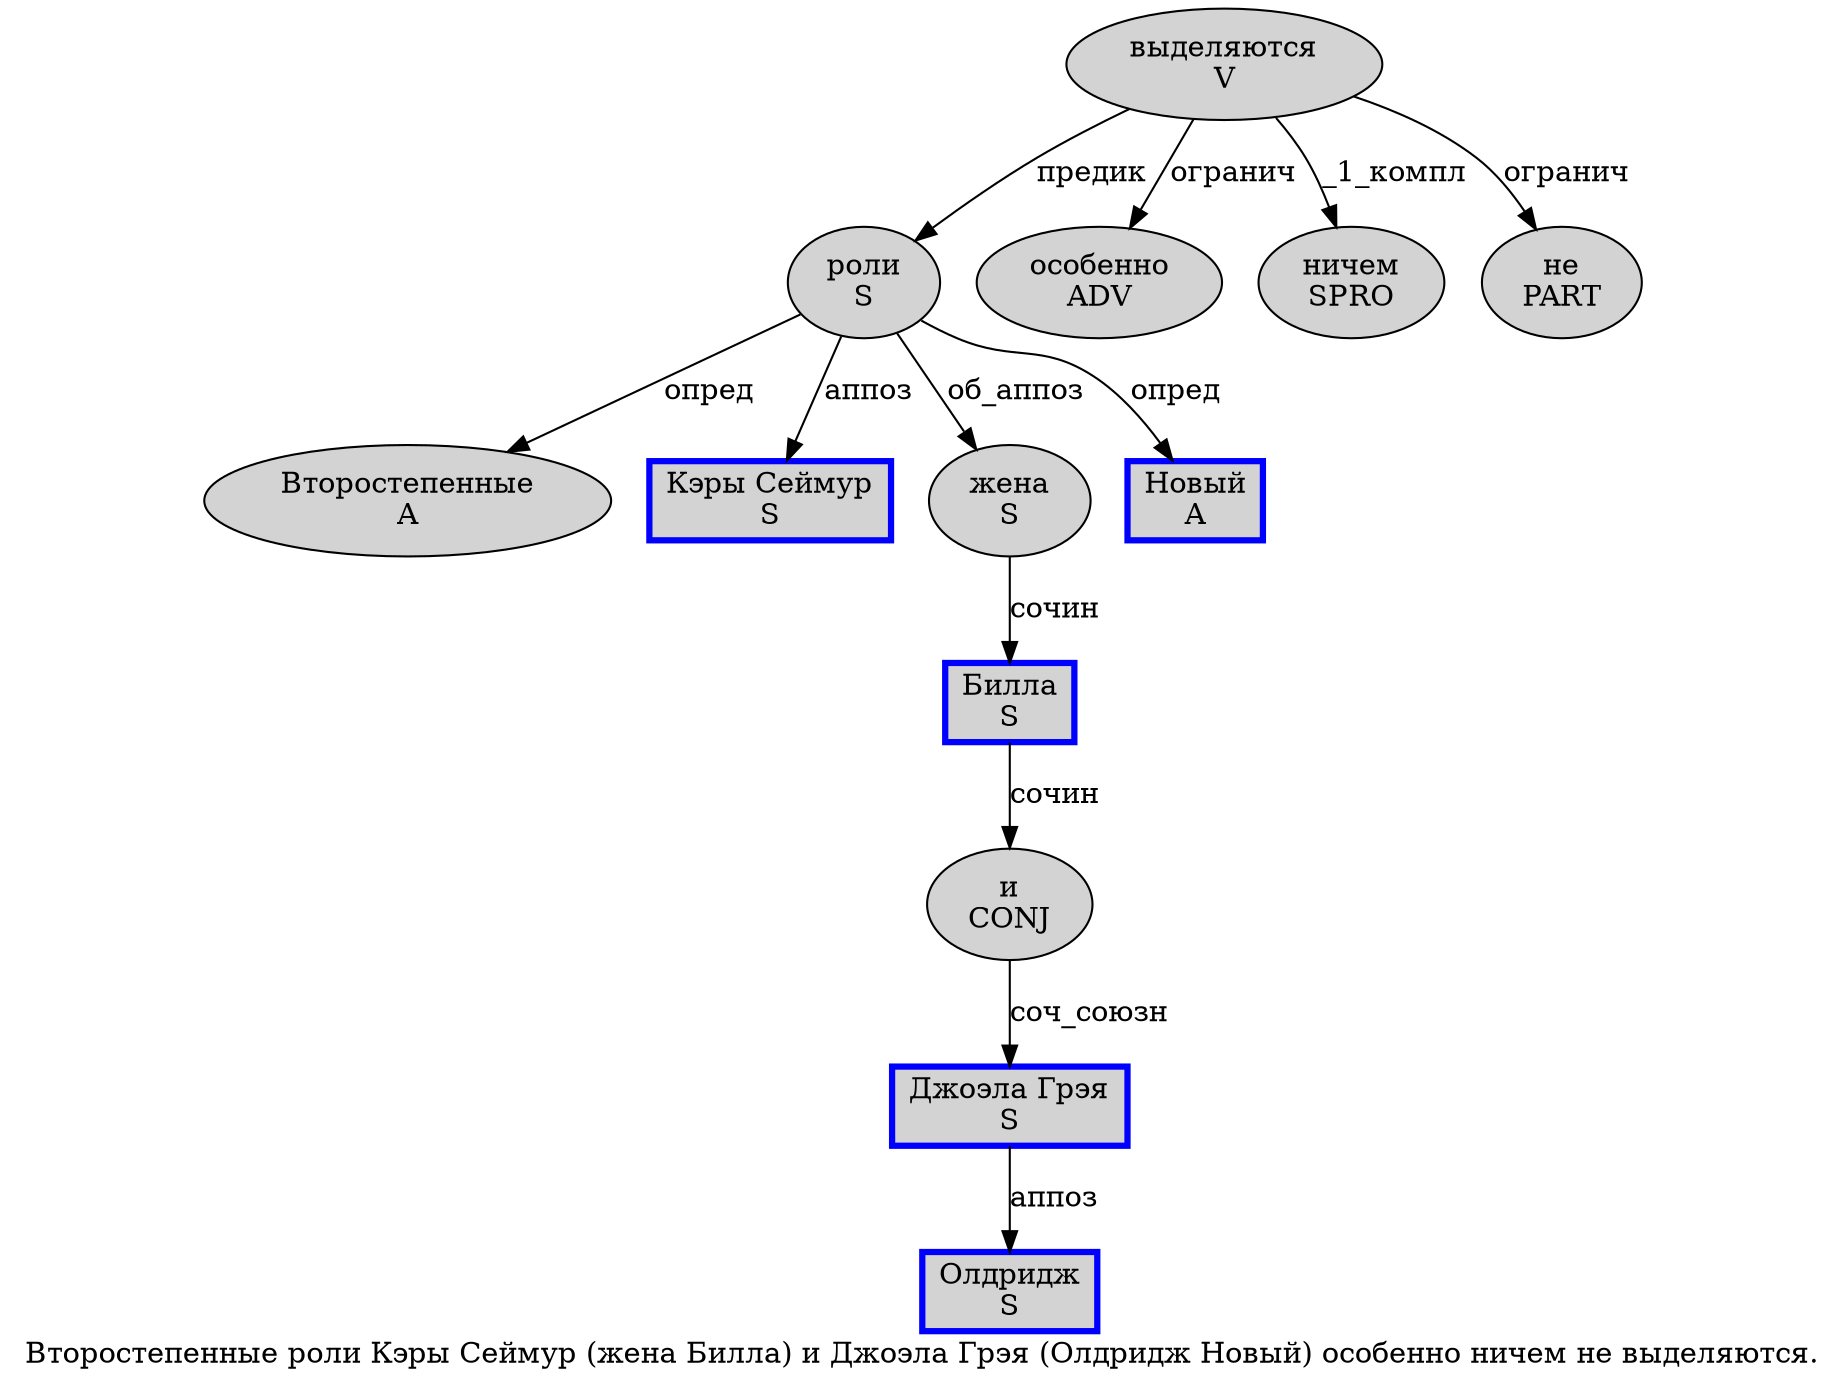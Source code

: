 digraph SENTENCE_857 {
	graph [label="Второстепенные роли Кэры Сеймур (жена Билла) и Джоэла Грэя (Олдридж Новый) особенно ничем не выделяются."]
	node [style=filled]
		0 [label="Второстепенные
A" color="" fillcolor=lightgray penwidth=1 shape=ellipse]
		1 [label="роли
S" color="" fillcolor=lightgray penwidth=1 shape=ellipse]
		2 [label="Кэры Сеймур
S" color=blue fillcolor=lightgray penwidth=3 shape=box]
		4 [label="жена
S" color="" fillcolor=lightgray penwidth=1 shape=ellipse]
		5 [label="Билла
S" color=blue fillcolor=lightgray penwidth=3 shape=box]
		7 [label="и
CONJ" color="" fillcolor=lightgray penwidth=1 shape=ellipse]
		8 [label="Джоэла Грэя
S" color=blue fillcolor=lightgray penwidth=3 shape=box]
		10 [label="Олдридж
S" color=blue fillcolor=lightgray penwidth=3 shape=box]
		11 [label="Новый
A" color=blue fillcolor=lightgray penwidth=3 shape=box]
		13 [label="особенно
ADV" color="" fillcolor=lightgray penwidth=1 shape=ellipse]
		14 [label="ничем
SPRO" color="" fillcolor=lightgray penwidth=1 shape=ellipse]
		15 [label="не
PART" color="" fillcolor=lightgray penwidth=1 shape=ellipse]
		16 [label="выделяются
V" color="" fillcolor=lightgray penwidth=1 shape=ellipse]
			16 -> 1 [label="предик"]
			16 -> 13 [label="огранич"]
			16 -> 14 [label="_1_компл"]
			16 -> 15 [label="огранич"]
			7 -> 8 [label="соч_союзн"]
			4 -> 5 [label="сочин"]
			5 -> 7 [label="сочин"]
			8 -> 10 [label="аппоз"]
			1 -> 0 [label="опред"]
			1 -> 2 [label="аппоз"]
			1 -> 4 [label="об_аппоз"]
			1 -> 11 [label="опред"]
}